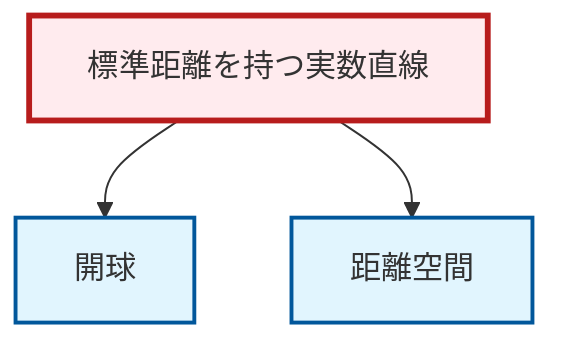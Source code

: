 graph TD
    classDef definition fill:#e1f5fe,stroke:#01579b,stroke-width:2px
    classDef theorem fill:#f3e5f5,stroke:#4a148c,stroke-width:2px
    classDef axiom fill:#fff3e0,stroke:#e65100,stroke-width:2px
    classDef example fill:#e8f5e9,stroke:#1b5e20,stroke-width:2px
    classDef current fill:#ffebee,stroke:#b71c1c,stroke-width:3px
    def-metric-space["距離空間"]:::definition
    def-open-ball["開球"]:::definition
    ex-real-line-metric["標準距離を持つ実数直線"]:::example
    ex-real-line-metric --> def-open-ball
    ex-real-line-metric --> def-metric-space
    class ex-real-line-metric current